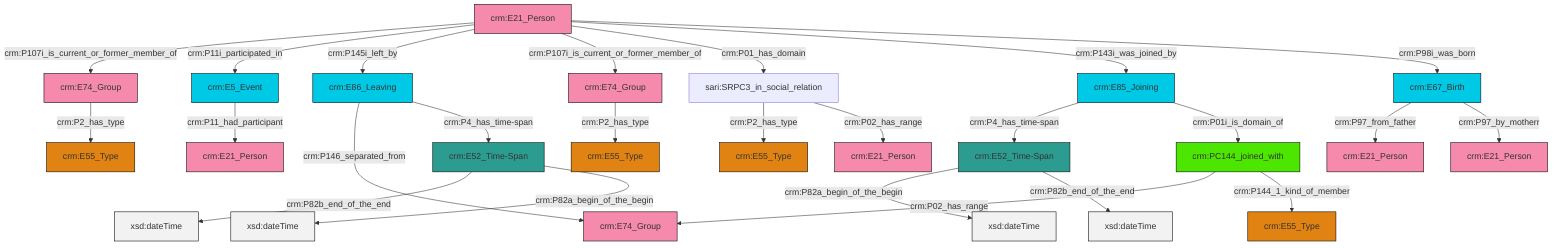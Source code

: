 graph TD
classDef Literal fill:#f2f2f2,stroke:#000000;
classDef CRM_Entity fill:#FFFFFF,stroke:#000000;
classDef Temporal_Entity fill:#00C9E6, stroke:#000000;
classDef Type fill:#E18312, stroke:#000000;
classDef Time-Span fill:#2C9C91, stroke:#000000;
classDef Appellation fill:#FFEB7F, stroke:#000000;
classDef Place fill:#008836, stroke:#000000;
classDef Persistent_Item fill:#B266B2, stroke:#000000;
classDef Conceptual_Object fill:#FFD700, stroke:#000000;
classDef Physical_Thing fill:#D2B48C, stroke:#000000;
classDef Actor fill:#f58aad, stroke:#000000;
classDef PC_Classes fill:#4ce600, stroke:#000000;
classDef Multi fill:#cccccc,stroke:#000000;

2["crm:E85_Joining"]:::Temporal_Entity -->|crm:P4_has_time-span| 3["crm:E52_Time-Span"]:::Time-Span
4["crm:E67_Birth"]:::Temporal_Entity -->|crm:P97_from_father| 5["crm:E21_Person"]:::Actor
6["crm:E74_Group"]:::Actor -->|crm:P2_has_type| 7["crm:E55_Type"]:::Type
8["crm:E21_Person"]:::Actor -->|crm:P107i_is_current_or_former_member_of| 9["crm:E74_Group"]:::Actor
13["crm:E52_Time-Span"]:::Time-Span -->|crm:P82b_end_of_the_end| 14[xsd:dateTime]:::Literal
17["sari:SRPC3_in_social_relation"]:::Default -->|crm:P2_has_type| 0["crm:E55_Type"]:::Type
18["crm:PC144_joined_with"]:::PC_Classes -->|crm:P02_has_range| 19["crm:E74_Group"]:::Actor
8["crm:E21_Person"]:::Actor -->|crm:P11i_participated_in| 10["crm:E5_Event"]:::Temporal_Entity
8["crm:E21_Person"]:::Actor -->|crm:P145i_left_by| 20["crm:E86_Leaving"]:::Temporal_Entity
8["crm:E21_Person"]:::Actor -->|crm:P107i_is_current_or_former_member_of| 6["crm:E74_Group"]:::Actor
8["crm:E21_Person"]:::Actor -->|crm:P01_has_domain| 17["sari:SRPC3_in_social_relation"]:::Default
20["crm:E86_Leaving"]:::Temporal_Entity -->|crm:P146_separated_from| 19["crm:E74_Group"]:::Actor
3["crm:E52_Time-Span"]:::Time-Span -->|crm:P82a_begin_of_the_begin| 23[xsd:dateTime]:::Literal
13["crm:E52_Time-Span"]:::Time-Span -->|crm:P82a_begin_of_the_begin| 25[xsd:dateTime]:::Literal
8["crm:E21_Person"]:::Actor -->|crm:P143i_was_joined_by| 2["crm:E85_Joining"]:::Temporal_Entity
18["crm:PC144_joined_with"]:::PC_Classes -->|crm:P144_1_kind_of_member| 21["crm:E55_Type"]:::Type
8["crm:E21_Person"]:::Actor -->|crm:P98i_was_born| 4["crm:E67_Birth"]:::Temporal_Entity
17["sari:SRPC3_in_social_relation"]:::Default -->|crm:P02_has_range| 26["crm:E21_Person"]:::Actor
10["crm:E5_Event"]:::Temporal_Entity -->|crm:P11_had_participant| 37["crm:E21_Person"]:::Actor
3["crm:E52_Time-Span"]:::Time-Span -->|crm:P82b_end_of_the_end| 39[xsd:dateTime]:::Literal
9["crm:E74_Group"]:::Actor -->|crm:P2_has_type| 34["crm:E55_Type"]:::Type
2["crm:E85_Joining"]:::Temporal_Entity -->|crm:P01i_is_domain_of| 18["crm:PC144_joined_with"]:::PC_Classes
4["crm:E67_Birth"]:::Temporal_Entity -->|crm:P97_by_motherr| 31["crm:E21_Person"]:::Actor
20["crm:E86_Leaving"]:::Temporal_Entity -->|crm:P4_has_time-span| 13["crm:E52_Time-Span"]:::Time-Span